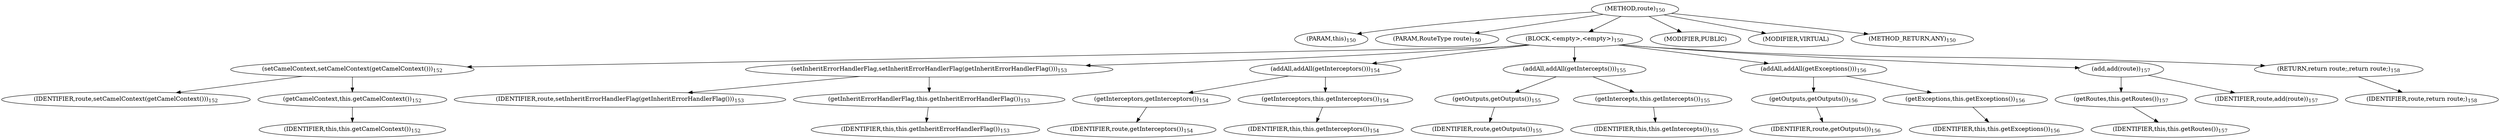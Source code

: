 digraph "route" {  
"307" [label = <(METHOD,route)<SUB>150</SUB>> ]
"25" [label = <(PARAM,this)<SUB>150</SUB>> ]
"308" [label = <(PARAM,RouteType route)<SUB>150</SUB>> ]
"309" [label = <(BLOCK,&lt;empty&gt;,&lt;empty&gt;)<SUB>150</SUB>> ]
"310" [label = <(setCamelContext,setCamelContext(getCamelContext()))<SUB>152</SUB>> ]
"311" [label = <(IDENTIFIER,route,setCamelContext(getCamelContext()))<SUB>152</SUB>> ]
"312" [label = <(getCamelContext,this.getCamelContext())<SUB>152</SUB>> ]
"24" [label = <(IDENTIFIER,this,this.getCamelContext())<SUB>152</SUB>> ]
"313" [label = <(setInheritErrorHandlerFlag,setInheritErrorHandlerFlag(getInheritErrorHandlerFlag()))<SUB>153</SUB>> ]
"314" [label = <(IDENTIFIER,route,setInheritErrorHandlerFlag(getInheritErrorHandlerFlag()))<SUB>153</SUB>> ]
"315" [label = <(getInheritErrorHandlerFlag,this.getInheritErrorHandlerFlag())<SUB>153</SUB>> ]
"26" [label = <(IDENTIFIER,this,this.getInheritErrorHandlerFlag())<SUB>153</SUB>> ]
"316" [label = <(addAll,addAll(getInterceptors()))<SUB>154</SUB>> ]
"317" [label = <(getInterceptors,getInterceptors())<SUB>154</SUB>> ]
"318" [label = <(IDENTIFIER,route,getInterceptors())<SUB>154</SUB>> ]
"319" [label = <(getInterceptors,this.getInterceptors())<SUB>154</SUB>> ]
"27" [label = <(IDENTIFIER,this,this.getInterceptors())<SUB>154</SUB>> ]
"320" [label = <(addAll,addAll(getIntercepts()))<SUB>155</SUB>> ]
"321" [label = <(getOutputs,getOutputs())<SUB>155</SUB>> ]
"322" [label = <(IDENTIFIER,route,getOutputs())<SUB>155</SUB>> ]
"323" [label = <(getIntercepts,this.getIntercepts())<SUB>155</SUB>> ]
"28" [label = <(IDENTIFIER,this,this.getIntercepts())<SUB>155</SUB>> ]
"324" [label = <(addAll,addAll(getExceptions()))<SUB>156</SUB>> ]
"325" [label = <(getOutputs,getOutputs())<SUB>156</SUB>> ]
"326" [label = <(IDENTIFIER,route,getOutputs())<SUB>156</SUB>> ]
"327" [label = <(getExceptions,this.getExceptions())<SUB>156</SUB>> ]
"29" [label = <(IDENTIFIER,this,this.getExceptions())<SUB>156</SUB>> ]
"328" [label = <(add,add(route))<SUB>157</SUB>> ]
"329" [label = <(getRoutes,this.getRoutes())<SUB>157</SUB>> ]
"30" [label = <(IDENTIFIER,this,this.getRoutes())<SUB>157</SUB>> ]
"330" [label = <(IDENTIFIER,route,add(route))<SUB>157</SUB>> ]
"331" [label = <(RETURN,return route;,return route;)<SUB>158</SUB>> ]
"332" [label = <(IDENTIFIER,route,return route;)<SUB>158</SUB>> ]
"333" [label = <(MODIFIER,PUBLIC)> ]
"334" [label = <(MODIFIER,VIRTUAL)> ]
"335" [label = <(METHOD_RETURN,ANY)<SUB>150</SUB>> ]
  "307" -> "25" 
  "307" -> "308" 
  "307" -> "309" 
  "307" -> "333" 
  "307" -> "334" 
  "307" -> "335" 
  "309" -> "310" 
  "309" -> "313" 
  "309" -> "316" 
  "309" -> "320" 
  "309" -> "324" 
  "309" -> "328" 
  "309" -> "331" 
  "310" -> "311" 
  "310" -> "312" 
  "312" -> "24" 
  "313" -> "314" 
  "313" -> "315" 
  "315" -> "26" 
  "316" -> "317" 
  "316" -> "319" 
  "317" -> "318" 
  "319" -> "27" 
  "320" -> "321" 
  "320" -> "323" 
  "321" -> "322" 
  "323" -> "28" 
  "324" -> "325" 
  "324" -> "327" 
  "325" -> "326" 
  "327" -> "29" 
  "328" -> "329" 
  "328" -> "330" 
  "329" -> "30" 
  "331" -> "332" 
}
